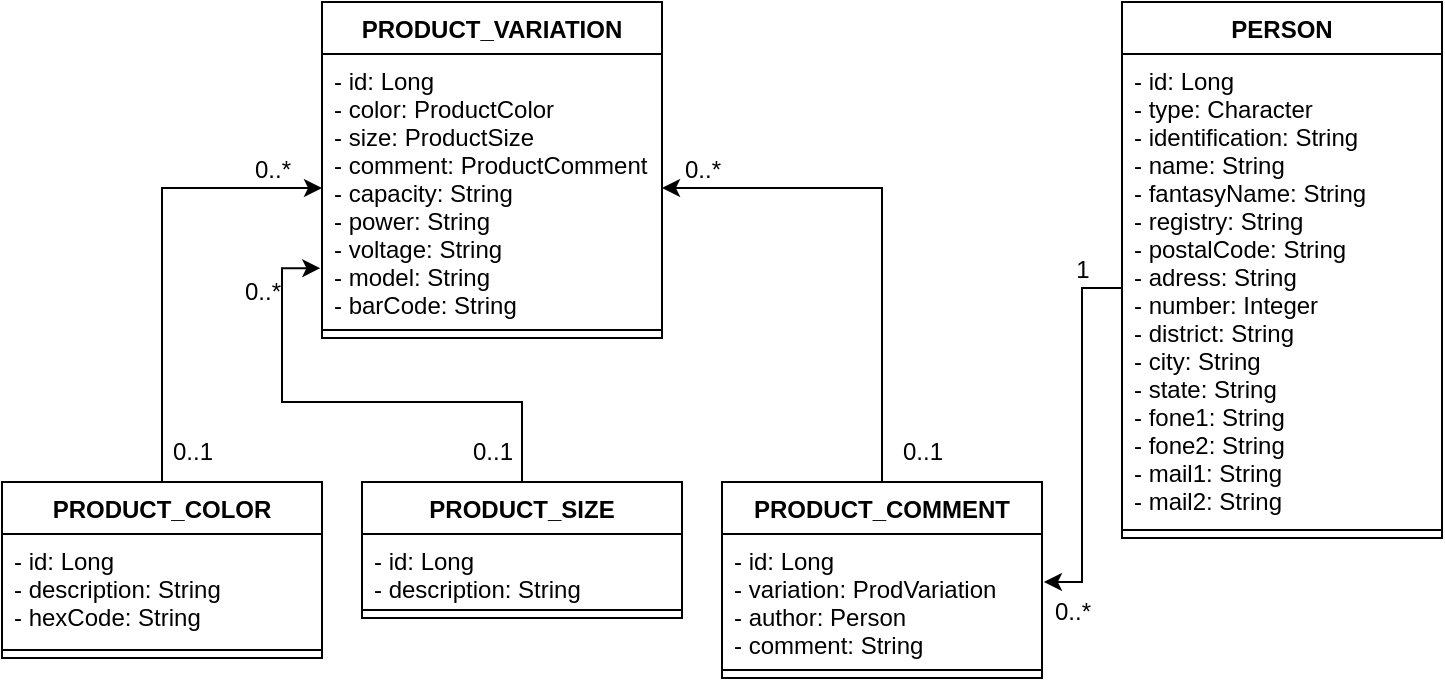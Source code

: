 <mxfile version="20.8.20" type="github">
  <diagram id="C5RBs43oDa-KdzZeNtuy" name="Page-1">
    <mxGraphModel dx="1100" dy="595" grid="1" gridSize="10" guides="1" tooltips="1" connect="1" arrows="1" fold="1" page="1" pageScale="1" pageWidth="827" pageHeight="1169" math="0" shadow="0">
      <root>
        <mxCell id="WIyWlLk6GJQsqaUBKTNV-0" />
        <mxCell id="WIyWlLk6GJQsqaUBKTNV-1" parent="WIyWlLk6GJQsqaUBKTNV-0" />
        <mxCell id="Ii8GX6Vr4R39RekFGL5Y-26" style="edgeStyle=orthogonalEdgeStyle;rounded=0;orthogonalLoop=1;jettySize=auto;html=1;entryX=1;entryY=0.5;entryDx=0;entryDy=0;" parent="WIyWlLk6GJQsqaUBKTNV-1" source="Ii8GX6Vr4R39RekFGL5Y-0" target="Ii8GX6Vr4R39RekFGL5Y-11" edge="1">
          <mxGeometry relative="1" as="geometry" />
        </mxCell>
        <mxCell id="Ii8GX6Vr4R39RekFGL5Y-0" value="PRODUCT_COMMENT" style="swimlane;fontStyle=1;align=center;verticalAlign=top;childLayout=stackLayout;horizontal=1;startSize=26;horizontalStack=0;resizeParent=1;resizeParentMax=0;resizeLast=0;collapsible=1;marginBottom=0;" parent="WIyWlLk6GJQsqaUBKTNV-1" vertex="1">
          <mxGeometry x="400" y="520" width="160" height="98" as="geometry" />
        </mxCell>
        <mxCell id="Ii8GX6Vr4R39RekFGL5Y-1" value="- id: Long&#xa;- variation: ProdVariation&#xa;- author: Person&#xa;- comment: String" style="text;strokeColor=none;fillColor=none;align=left;verticalAlign=top;spacingLeft=4;spacingRight=4;overflow=hidden;rotatable=0;points=[[0,0.5],[1,0.5]];portConstraint=eastwest;" parent="Ii8GX6Vr4R39RekFGL5Y-0" vertex="1">
          <mxGeometry y="26" width="160" height="64" as="geometry" />
        </mxCell>
        <mxCell id="Ii8GX6Vr4R39RekFGL5Y-2" value="" style="line;strokeWidth=1;fillColor=none;align=left;verticalAlign=middle;spacingTop=-1;spacingLeft=3;spacingRight=3;rotatable=0;labelPosition=right;points=[];portConstraint=eastwest;strokeColor=inherit;" parent="Ii8GX6Vr4R39RekFGL5Y-0" vertex="1">
          <mxGeometry y="90" width="160" height="8" as="geometry" />
        </mxCell>
        <mxCell id="Ii8GX6Vr4R39RekFGL5Y-22" style="edgeStyle=orthogonalEdgeStyle;rounded=0;orthogonalLoop=1;jettySize=auto;html=1;entryX=-0.005;entryY=0.799;entryDx=0;entryDy=0;entryPerimeter=0;" parent="WIyWlLk6GJQsqaUBKTNV-1" source="Ii8GX6Vr4R39RekFGL5Y-4" target="Ii8GX6Vr4R39RekFGL5Y-11" edge="1">
          <mxGeometry relative="1" as="geometry">
            <mxPoint x="270" y="470" as="targetPoint" />
          </mxGeometry>
        </mxCell>
        <mxCell id="Ii8GX6Vr4R39RekFGL5Y-4" value="PRODUCT_SIZE" style="swimlane;fontStyle=1;align=center;verticalAlign=top;childLayout=stackLayout;horizontal=1;startSize=26;horizontalStack=0;resizeParent=1;resizeParentMax=0;resizeLast=0;collapsible=1;marginBottom=0;" parent="WIyWlLk6GJQsqaUBKTNV-1" vertex="1">
          <mxGeometry x="220" y="520" width="160" height="68" as="geometry" />
        </mxCell>
        <mxCell id="Ii8GX6Vr4R39RekFGL5Y-5" value="- id: Long&#xa;- description: String" style="text;strokeColor=none;fillColor=none;align=left;verticalAlign=top;spacingLeft=4;spacingRight=4;overflow=hidden;rotatable=0;points=[[0,0.5],[1,0.5]];portConstraint=eastwest;" parent="Ii8GX6Vr4R39RekFGL5Y-4" vertex="1">
          <mxGeometry y="26" width="160" height="34" as="geometry" />
        </mxCell>
        <mxCell id="Ii8GX6Vr4R39RekFGL5Y-6" value="" style="line;strokeWidth=1;fillColor=none;align=left;verticalAlign=middle;spacingTop=-1;spacingLeft=3;spacingRight=3;rotatable=0;labelPosition=right;points=[];portConstraint=eastwest;strokeColor=inherit;" parent="Ii8GX6Vr4R39RekFGL5Y-4" vertex="1">
          <mxGeometry y="60" width="160" height="8" as="geometry" />
        </mxCell>
        <mxCell id="Ii8GX6Vr4R39RekFGL5Y-17" style="edgeStyle=orthogonalEdgeStyle;rounded=0;orthogonalLoop=1;jettySize=auto;html=1;entryX=0;entryY=0.5;entryDx=0;entryDy=0;" parent="WIyWlLk6GJQsqaUBKTNV-1" source="Ii8GX6Vr4R39RekFGL5Y-7" target="Ii8GX6Vr4R39RekFGL5Y-11" edge="1">
          <mxGeometry relative="1" as="geometry" />
        </mxCell>
        <mxCell id="Ii8GX6Vr4R39RekFGL5Y-7" value="PRODUCT_COLOR" style="swimlane;fontStyle=1;align=center;verticalAlign=top;childLayout=stackLayout;horizontal=1;startSize=26;horizontalStack=0;resizeParent=1;resizeParentMax=0;resizeLast=0;collapsible=1;marginBottom=0;" parent="WIyWlLk6GJQsqaUBKTNV-1" vertex="1">
          <mxGeometry x="40" y="520" width="160" height="88" as="geometry" />
        </mxCell>
        <mxCell id="Ii8GX6Vr4R39RekFGL5Y-8" value="- id: Long&#xa;- description: String&#xa;- hexCode: String" style="text;strokeColor=none;fillColor=none;align=left;verticalAlign=top;spacingLeft=4;spacingRight=4;overflow=hidden;rotatable=0;points=[[0,0.5],[1,0.5]];portConstraint=eastwest;" parent="Ii8GX6Vr4R39RekFGL5Y-7" vertex="1">
          <mxGeometry y="26" width="160" height="54" as="geometry" />
        </mxCell>
        <mxCell id="Ii8GX6Vr4R39RekFGL5Y-9" value="" style="line;strokeWidth=1;fillColor=none;align=left;verticalAlign=middle;spacingTop=-1;spacingLeft=3;spacingRight=3;rotatable=0;labelPosition=right;points=[];portConstraint=eastwest;strokeColor=inherit;" parent="Ii8GX6Vr4R39RekFGL5Y-7" vertex="1">
          <mxGeometry y="80" width="160" height="8" as="geometry" />
        </mxCell>
        <mxCell id="Ii8GX6Vr4R39RekFGL5Y-10" value="PRODUCT_VARIATION" style="swimlane;fontStyle=1;align=center;verticalAlign=top;childLayout=stackLayout;horizontal=1;startSize=26;horizontalStack=0;resizeParent=1;resizeParentMax=0;resizeLast=0;collapsible=1;marginBottom=0;" parent="WIyWlLk6GJQsqaUBKTNV-1" vertex="1">
          <mxGeometry x="200" y="280" width="170" height="168" as="geometry" />
        </mxCell>
        <mxCell id="Ii8GX6Vr4R39RekFGL5Y-11" value="- id: Long&#xa;- color: ProductColor&#xa;- size: ProductSize&#xa;- comment: ProductComment&#xa;- capacity: String&#xa;- power: String&#xa;- voltage: String&#xa;- model: String&#xa;- barCode: String" style="text;strokeColor=none;fillColor=none;align=left;verticalAlign=top;spacingLeft=4;spacingRight=4;overflow=hidden;rotatable=0;points=[[0,0.5],[1,0.5]];portConstraint=eastwest;" parent="Ii8GX6Vr4R39RekFGL5Y-10" vertex="1">
          <mxGeometry y="26" width="170" height="134" as="geometry" />
        </mxCell>
        <mxCell id="Ii8GX6Vr4R39RekFGL5Y-12" value="" style="line;strokeWidth=1;fillColor=none;align=left;verticalAlign=middle;spacingTop=-1;spacingLeft=3;spacingRight=3;rotatable=0;labelPosition=right;points=[];portConstraint=eastwest;strokeColor=inherit;" parent="Ii8GX6Vr4R39RekFGL5Y-10" vertex="1">
          <mxGeometry y="160" width="170" height="8" as="geometry" />
        </mxCell>
        <mxCell id="Ii8GX6Vr4R39RekFGL5Y-20" value="0..*" style="text;html=1;align=center;verticalAlign=middle;resizable=0;points=[];autosize=1;strokeColor=none;fillColor=none;" parent="WIyWlLk6GJQsqaUBKTNV-1" vertex="1">
          <mxGeometry x="155" y="349" width="40" height="30" as="geometry" />
        </mxCell>
        <mxCell id="Ii8GX6Vr4R39RekFGL5Y-21" value="0..1" style="text;html=1;align=center;verticalAlign=middle;resizable=0;points=[];autosize=1;strokeColor=none;fillColor=none;" parent="WIyWlLk6GJQsqaUBKTNV-1" vertex="1">
          <mxGeometry x="115" y="490" width="40" height="30" as="geometry" />
        </mxCell>
        <mxCell id="Ii8GX6Vr4R39RekFGL5Y-23" value="0..*" style="text;html=1;align=center;verticalAlign=middle;resizable=0;points=[];autosize=1;strokeColor=none;fillColor=none;" parent="WIyWlLk6GJQsqaUBKTNV-1" vertex="1">
          <mxGeometry x="150" y="410" width="40" height="30" as="geometry" />
        </mxCell>
        <mxCell id="Ii8GX6Vr4R39RekFGL5Y-24" value="0..1" style="text;html=1;align=center;verticalAlign=middle;resizable=0;points=[];autosize=1;strokeColor=none;fillColor=none;" parent="WIyWlLk6GJQsqaUBKTNV-1" vertex="1">
          <mxGeometry x="265" y="490" width="40" height="30" as="geometry" />
        </mxCell>
        <mxCell id="Ii8GX6Vr4R39RekFGL5Y-27" value="0..*" style="text;html=1;align=center;verticalAlign=middle;resizable=0;points=[];autosize=1;strokeColor=none;fillColor=none;" parent="WIyWlLk6GJQsqaUBKTNV-1" vertex="1">
          <mxGeometry x="370" y="349" width="40" height="30" as="geometry" />
        </mxCell>
        <mxCell id="Ii8GX6Vr4R39RekFGL5Y-28" value="0..1" style="text;html=1;align=center;verticalAlign=middle;resizable=0;points=[];autosize=1;strokeColor=none;fillColor=none;" parent="WIyWlLk6GJQsqaUBKTNV-1" vertex="1">
          <mxGeometry x="480" y="490" width="40" height="30" as="geometry" />
        </mxCell>
        <mxCell id="UHiKsa5GbivfbWqM_ncp-0" value="PERSON" style="swimlane;fontStyle=1;align=center;verticalAlign=top;childLayout=stackLayout;horizontal=1;startSize=26;horizontalStack=0;resizeParent=1;resizeParentMax=0;resizeLast=0;collapsible=1;marginBottom=0;" vertex="1" parent="WIyWlLk6GJQsqaUBKTNV-1">
          <mxGeometry x="600" y="280" width="160" height="268" as="geometry" />
        </mxCell>
        <mxCell id="UHiKsa5GbivfbWqM_ncp-1" value="- id: Long&#xa;- type: Character&#xa;- identification: String&#xa;- name: String&#xa;- fantasyName: String&#xa;- registry: String&#xa;- postalCode: String&#xa;- adress: String&#xa;- number: Integer&#xa;- district: String&#xa;- city: String&#xa;- state: String&#xa;- fone1: String&#xa;- fone2: String&#xa;- mail1: String&#xa;- mail2: String" style="text;strokeColor=none;fillColor=none;align=left;verticalAlign=top;spacingLeft=4;spacingRight=4;overflow=hidden;rotatable=0;points=[[0,0.5],[1,0.5]];portConstraint=eastwest;" vertex="1" parent="UHiKsa5GbivfbWqM_ncp-0">
          <mxGeometry y="26" width="160" height="234" as="geometry" />
        </mxCell>
        <mxCell id="UHiKsa5GbivfbWqM_ncp-2" value="" style="line;strokeWidth=1;fillColor=none;align=left;verticalAlign=middle;spacingTop=-1;spacingLeft=3;spacingRight=3;rotatable=0;labelPosition=right;points=[];portConstraint=eastwest;strokeColor=inherit;" vertex="1" parent="UHiKsa5GbivfbWqM_ncp-0">
          <mxGeometry y="260" width="160" height="8" as="geometry" />
        </mxCell>
        <mxCell id="UHiKsa5GbivfbWqM_ncp-4" style="edgeStyle=orthogonalEdgeStyle;rounded=0;orthogonalLoop=1;jettySize=auto;html=1;entryX=1.006;entryY=0.375;entryDx=0;entryDy=0;entryPerimeter=0;" edge="1" parent="WIyWlLk6GJQsqaUBKTNV-1" source="UHiKsa5GbivfbWqM_ncp-1" target="Ii8GX6Vr4R39RekFGL5Y-1">
          <mxGeometry relative="1" as="geometry" />
        </mxCell>
        <mxCell id="UHiKsa5GbivfbWqM_ncp-5" value="1" style="text;html=1;align=center;verticalAlign=middle;resizable=0;points=[];autosize=1;strokeColor=none;fillColor=none;" vertex="1" parent="WIyWlLk6GJQsqaUBKTNV-1">
          <mxGeometry x="565" y="399" width="30" height="30" as="geometry" />
        </mxCell>
        <mxCell id="UHiKsa5GbivfbWqM_ncp-6" value="0..*" style="text;html=1;align=center;verticalAlign=middle;resizable=0;points=[];autosize=1;strokeColor=none;fillColor=none;" vertex="1" parent="WIyWlLk6GJQsqaUBKTNV-1">
          <mxGeometry x="555" y="570" width="40" height="30" as="geometry" />
        </mxCell>
      </root>
    </mxGraphModel>
  </diagram>
</mxfile>
